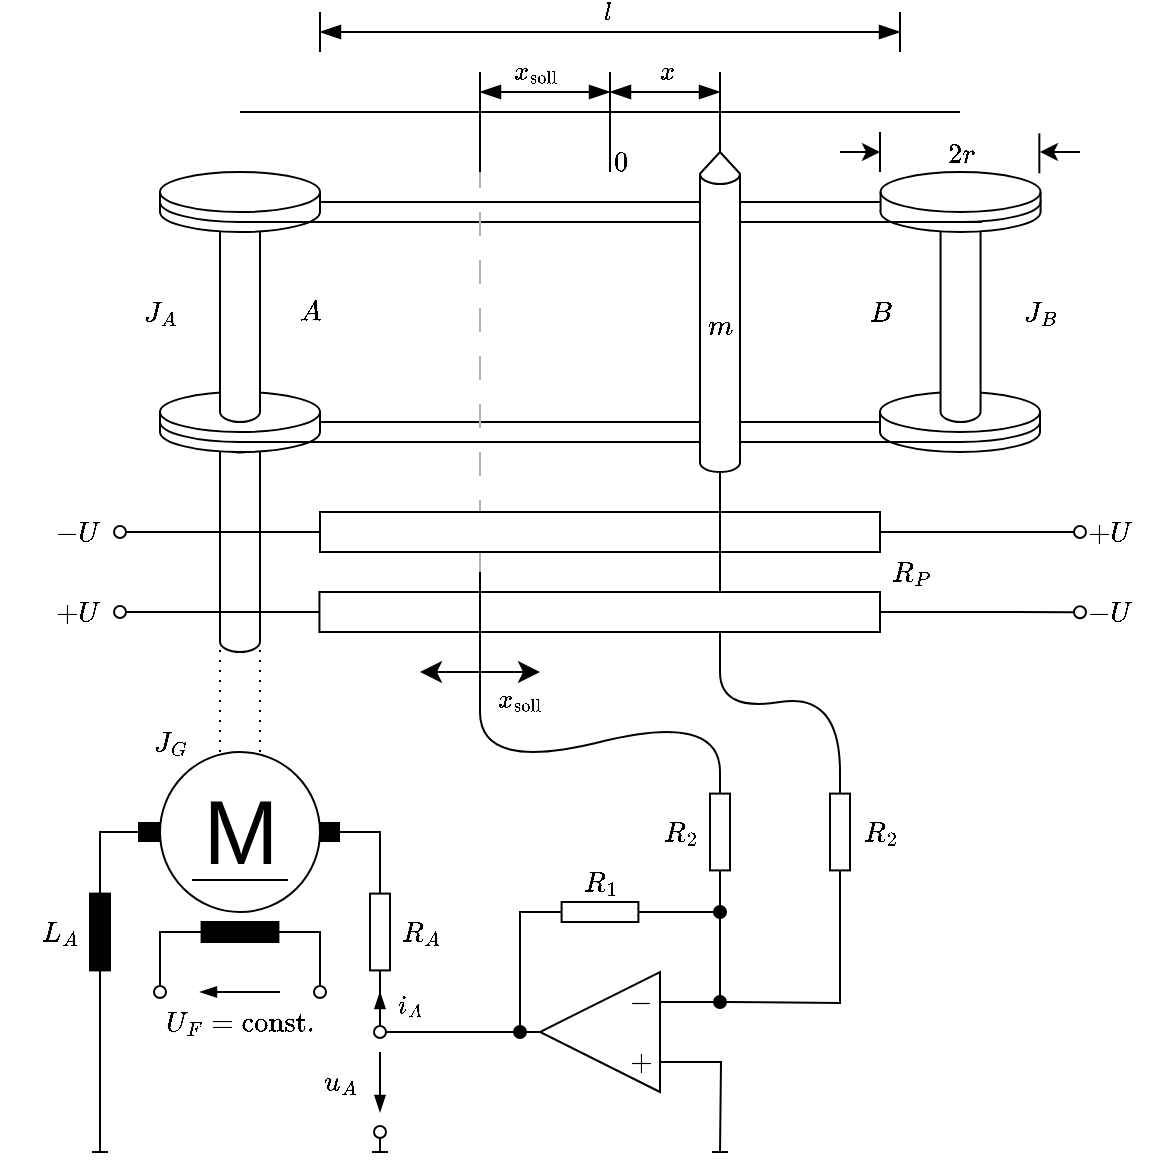 <mxfile version="26.0.9">
  <diagram name="Page-1" id="TtBvd6noPES7reXPL44U">
    <mxGraphModel dx="1701" dy="995" grid="1" gridSize="10" guides="1" tooltips="1" connect="1" arrows="1" fold="1" page="1" pageScale="1" pageWidth="850" pageHeight="1100" math="1" shadow="0">
      <root>
        <mxCell id="0" />
        <mxCell id="1" parent="0" />
        <mxCell id="blv20XBhC-VXuozGGqJf-77" value="&lt;span style=&quot;color: rgba(0, 0, 0, 0); font-family: monospace; font-size: 0px; text-align: start; text-wrap: nowrap;&quot;&gt;%3CmxGraphModel%3E%3Croot%3E%3CmxCell%20id%3D%220%22%2F%3E%3CmxCell%20id%3D%221%22%20parent%3D%220%22%2F%3E%3CmxCell%20id%3D%222%22%20value%3D%22%22%20style%3D%22group%22%20vertex%3D%221%22%20connectable%3D%220%22%20parent%3D%221%22%3E%3CmxGeometry%20x%3D%22460%22%20y%3D%22220%22%20width%3D%2220%22%20height%3D%22160%22%20as%3D%22geometry%22%2F%3E%3C%2FmxCell%3E%3CmxCell%20id%3D%223%22%20value%3D%22%22%20style%3D%22shape%3Dcylinder3%3BwhiteSpace%3Dwrap%3Bhtml%3D1%3BboundedLbl%3D1%3BbackgroundOutline%3D1%3Bsize%3D4.615%3Blid%3D0%3B%22%20vertex%3D%221%22%20parent%3D%222%22%3E%3CmxGeometry%20y%3D%2210.667%22%20width%3D%2220%22%20height%3D%22149.333%22%20as%3D%22geometry%22%2F%3E%3C%2FmxCell%3E%3CmxCell%20id%3D%224%22%20value%3D%22%22%20style%3D%22verticalLabelPosition%3Dbottom%3BverticalAlign%3Dtop%3Bhtml%3D1%3Bshape%3Dmxgraph.basic.cone2%3Bdx%3D0.5%3Bdy%3D0.68%3B%22%20vertex%3D%221%22%20parent%3D%222%22%3E%3CmxGeometry%20width%3D%2220%22%20height%3D%2216%22%20as%3D%22geometry%22%2F%3E%3C%2FmxCell%3E%3C%2Froot%3E%3C%2FmxGraphModel%3E&lt;/span&gt;" style="shape=cylinder3;whiteSpace=wrap;html=1;boundedLbl=1;backgroundOutline=1;size=5.105;labelBackgroundColor=none;fillColor=none;" vertex="1" parent="1">
          <mxGeometry x="250" y="360" width="20" height="110" as="geometry" />
        </mxCell>
        <mxCell id="blv20XBhC-VXuozGGqJf-63" value="" style="ellipse;whiteSpace=wrap;html=1;labelBackgroundColor=none;" vertex="1" parent="1">
          <mxGeometry x="580" y="350" width="80" height="20" as="geometry" />
        </mxCell>
        <mxCell id="blv20XBhC-VXuozGGqJf-64" value="" style="rounded=0;whiteSpace=wrap;html=1;fillColor=default;strokeColor=none;labelBackgroundColor=none;" vertex="1" parent="1">
          <mxGeometry x="580" y="350" width="80" height="10" as="geometry" />
        </mxCell>
        <mxCell id="blv20XBhC-VXuozGGqJf-65" value="" style="verticalLabelPosition=bottom;verticalAlign=top;html=1;shape=mxgraph.basic.half_circle;rotation=-90;labelBackgroundColor=none;" vertex="1" parent="1">
          <mxGeometry x="630" y="335" width="20" height="40" as="geometry" />
        </mxCell>
        <mxCell id="blv20XBhC-VXuozGGqJf-66" value="" style="endArrow=none;html=1;rounded=0;strokeColor=#FFFFFF;strokeWidth=2;labelBackgroundColor=none;" edge="1" parent="1">
          <mxGeometry width="50" height="50" relative="1" as="geometry">
            <mxPoint x="620" y="365" as="sourcePoint" />
            <mxPoint x="620" y="345" as="targetPoint" />
          </mxGeometry>
        </mxCell>
        <mxCell id="blv20XBhC-VXuozGGqJf-67" value="" style="rounded=0;whiteSpace=wrap;html=1;fillColor=default;strokeColor=none;labelBackgroundColor=none;" vertex="1" parent="1">
          <mxGeometry x="640" y="350" width="20" height="5" as="geometry" />
        </mxCell>
        <mxCell id="blv20XBhC-VXuozGGqJf-68" value="" style="ellipse;whiteSpace=wrap;html=1;labelBackgroundColor=none;" vertex="1" parent="1">
          <mxGeometry x="580" y="340" width="80" height="20" as="geometry" />
        </mxCell>
        <mxCell id="blv20XBhC-VXuozGGqJf-69" value="" style="endArrow=none;html=1;rounded=0;exitX=0;exitY=0.5;exitDx=0;exitDy=0;entryX=0;entryY=0;entryDx=0;entryDy=0;labelBackgroundColor=none;" edge="1" parent="1" source="blv20XBhC-VXuozGGqJf-63" target="blv20XBhC-VXuozGGqJf-64">
          <mxGeometry width="50" height="50" relative="1" as="geometry">
            <mxPoint x="670" y="430" as="sourcePoint" />
            <mxPoint x="720" y="380" as="targetPoint" />
          </mxGeometry>
        </mxCell>
        <mxCell id="blv20XBhC-VXuozGGqJf-70" value="" style="endArrow=none;html=1;rounded=0;exitX=0;exitY=0.5;exitDx=0;exitDy=0;entryX=0;entryY=0;entryDx=0;entryDy=0;labelBackgroundColor=none;" edge="1" parent="1">
          <mxGeometry width="50" height="50" relative="1" as="geometry">
            <mxPoint x="660" y="360" as="sourcePoint" />
            <mxPoint x="660" y="350" as="targetPoint" />
          </mxGeometry>
        </mxCell>
        <mxCell id="blv20XBhC-VXuozGGqJf-41" value="" style="endArrow=none;html=1;rounded=0;labelBackgroundColor=none;" edge="1" parent="1">
          <mxGeometry width="50" height="50" relative="1" as="geometry">
            <mxPoint x="380" y="245" as="sourcePoint" />
            <mxPoint x="590" y="245" as="targetPoint" />
          </mxGeometry>
        </mxCell>
        <mxCell id="blv20XBhC-VXuozGGqJf-43" value="" style="endArrow=none;html=1;rounded=0;labelBackgroundColor=none;" edge="1" parent="1">
          <mxGeometry width="50" height="50" relative="1" as="geometry">
            <mxPoint x="380" y="355" as="sourcePoint" />
            <mxPoint x="580" y="355" as="targetPoint" />
          </mxGeometry>
        </mxCell>
        <mxCell id="blv20XBhC-VXuozGGqJf-44" value="" style="endArrow=none;html=1;rounded=0;labelBackgroundColor=none;" edge="1" parent="1">
          <mxGeometry width="50" height="50" relative="1" as="geometry">
            <mxPoint x="340" y="365" as="sourcePoint" />
            <mxPoint x="621" y="365" as="targetPoint" />
          </mxGeometry>
        </mxCell>
        <mxCell id="blv20XBhC-VXuozGGqJf-53" value="" style="shape=cylinder3;whiteSpace=wrap;html=1;boundedLbl=1;backgroundOutline=1;size=5.105;labelBackgroundColor=none;" vertex="1" parent="1">
          <mxGeometry x="610.28" y="245" width="20" height="110" as="geometry" />
        </mxCell>
        <mxCell id="blv20XBhC-VXuozGGqJf-54" value="" style="ellipse;whiteSpace=wrap;html=1;labelBackgroundColor=none;" vertex="1" parent="1">
          <mxGeometry x="580.28" y="240" width="80" height="20" as="geometry" />
        </mxCell>
        <mxCell id="blv20XBhC-VXuozGGqJf-55" value="" style="rounded=0;whiteSpace=wrap;html=1;fillColor=default;strokeColor=none;labelBackgroundColor=none;" vertex="1" parent="1">
          <mxGeometry x="580.28" y="240" width="80" height="10" as="geometry" />
        </mxCell>
        <mxCell id="blv20XBhC-VXuozGGqJf-57" value="" style="verticalLabelPosition=bottom;verticalAlign=top;html=1;shape=mxgraph.basic.half_circle;rotation=-90;labelBackgroundColor=none;" vertex="1" parent="1">
          <mxGeometry x="630.28" y="225" width="20" height="40" as="geometry" />
        </mxCell>
        <mxCell id="blv20XBhC-VXuozGGqJf-58" value="" style="endArrow=none;html=1;rounded=0;strokeColor=#FFFFFF;strokeWidth=2;labelBackgroundColor=none;" edge="1" parent="1">
          <mxGeometry width="50" height="50" relative="1" as="geometry">
            <mxPoint x="620.28" y="255" as="sourcePoint" />
            <mxPoint x="620.28" y="235" as="targetPoint" />
          </mxGeometry>
        </mxCell>
        <mxCell id="blv20XBhC-VXuozGGqJf-62" value="" style="rounded=0;whiteSpace=wrap;html=1;fillColor=default;strokeColor=none;labelBackgroundColor=none;" vertex="1" parent="1">
          <mxGeometry x="640.28" y="240" width="20" height="5" as="geometry" />
        </mxCell>
        <mxCell id="blv20XBhC-VXuozGGqJf-60" value="" style="ellipse;whiteSpace=wrap;html=1;labelBackgroundColor=none;" vertex="1" parent="1">
          <mxGeometry x="580.28" y="230" width="80" height="20" as="geometry" />
        </mxCell>
        <mxCell id="blv20XBhC-VXuozGGqJf-61" value="" style="endArrow=none;html=1;rounded=0;exitX=0;exitY=0.5;exitDx=0;exitDy=0;entryX=0;entryY=0;entryDx=0;entryDy=0;labelBackgroundColor=none;" edge="1" parent="1" source="blv20XBhC-VXuozGGqJf-54" target="blv20XBhC-VXuozGGqJf-55">
          <mxGeometry width="50" height="50" relative="1" as="geometry">
            <mxPoint x="670.28" y="320" as="sourcePoint" />
            <mxPoint x="720.28" y="270" as="targetPoint" />
          </mxGeometry>
        </mxCell>
        <mxCell id="blv20XBhC-VXuozGGqJf-56" value="" style="endArrow=none;html=1;rounded=0;exitX=0;exitY=0.5;exitDx=0;exitDy=0;entryX=0;entryY=0;entryDx=0;entryDy=0;labelBackgroundColor=none;" edge="1" parent="1">
          <mxGeometry width="50" height="50" relative="1" as="geometry">
            <mxPoint x="660.28" y="250" as="sourcePoint" />
            <mxPoint x="660.28" y="240" as="targetPoint" />
          </mxGeometry>
        </mxCell>
        <mxCell id="blv20XBhC-VXuozGGqJf-42" value="" style="endArrow=none;html=1;rounded=0;labelBackgroundColor=none;" edge="1" parent="1">
          <mxGeometry width="50" height="50" relative="1" as="geometry">
            <mxPoint x="340" y="255" as="sourcePoint" />
            <mxPoint x="631" y="255" as="targetPoint" />
          </mxGeometry>
        </mxCell>
        <mxCell id="blv20XBhC-VXuozGGqJf-30" value="" style="endArrow=none;html=1;rounded=0;labelBackgroundColor=none;" edge="1" parent="1">
          <mxGeometry width="50" height="50" relative="1" as="geometry">
            <mxPoint x="300" y="355" as="sourcePoint" />
            <mxPoint x="380" y="355" as="targetPoint" />
          </mxGeometry>
        </mxCell>
        <mxCell id="blv20XBhC-VXuozGGqJf-17" value="" style="endArrow=none;html=1;rounded=0;labelBackgroundColor=none;" edge="1" parent="1">
          <mxGeometry width="50" height="50" relative="1" as="geometry">
            <mxPoint x="300" y="245" as="sourcePoint" />
            <mxPoint x="380" y="245" as="targetPoint" />
          </mxGeometry>
        </mxCell>
        <mxCell id="blv20XBhC-VXuozGGqJf-76" value="" style="group;labelBackgroundColor=none;fillColor=none;" vertex="1" connectable="0" parent="1">
          <mxGeometry x="220" y="230" width="100" height="140" as="geometry" />
        </mxCell>
        <mxCell id="blv20XBhC-VXuozGGqJf-27" value="" style="ellipse;whiteSpace=wrap;html=1;labelBackgroundColor=none;" vertex="1" parent="blv20XBhC-VXuozGGqJf-76">
          <mxGeometry y="120" width="80" height="20" as="geometry" />
        </mxCell>
        <mxCell id="blv20XBhC-VXuozGGqJf-28" value="" style="rounded=0;whiteSpace=wrap;html=1;fillColor=default;strokeColor=none;labelBackgroundColor=none;" vertex="1" parent="blv20XBhC-VXuozGGqJf-76">
          <mxGeometry y="120" width="80" height="10" as="geometry" />
        </mxCell>
        <mxCell id="blv20XBhC-VXuozGGqJf-29" value="" style="endArrow=none;html=1;rounded=0;exitX=0;exitY=0.5;exitDx=0;exitDy=0;entryX=0;entryY=0;entryDx=0;entryDy=0;labelBackgroundColor=none;" edge="1" parent="blv20XBhC-VXuozGGqJf-76">
          <mxGeometry width="50" height="50" relative="1" as="geometry">
            <mxPoint x="80" y="130" as="sourcePoint" />
            <mxPoint x="80" y="120" as="targetPoint" />
          </mxGeometry>
        </mxCell>
        <mxCell id="blv20XBhC-VXuozGGqJf-31" value="" style="verticalLabelPosition=bottom;verticalAlign=top;html=1;shape=mxgraph.basic.half_circle;rotation=90;labelBackgroundColor=none;" vertex="1" parent="blv20XBhC-VXuozGGqJf-76">
          <mxGeometry x="10" y="105" width="20" height="40" as="geometry" />
        </mxCell>
        <mxCell id="blv20XBhC-VXuozGGqJf-32" value="" style="endArrow=none;html=1;rounded=0;strokeColor=#FFFFFF;strokeWidth=2;labelBackgroundColor=none;" edge="1" parent="blv20XBhC-VXuozGGqJf-76">
          <mxGeometry width="50" height="50" relative="1" as="geometry">
            <mxPoint x="40" y="135" as="sourcePoint" />
            <mxPoint x="40" y="115" as="targetPoint" />
          </mxGeometry>
        </mxCell>
        <mxCell id="blv20XBhC-VXuozGGqJf-34" value="" style="rounded=0;whiteSpace=wrap;html=1;fillColor=default;strokeColor=none;labelBackgroundColor=none;" vertex="1" parent="blv20XBhC-VXuozGGqJf-76">
          <mxGeometry y="120" width="20" height="5" as="geometry" />
        </mxCell>
        <mxCell id="blv20XBhC-VXuozGGqJf-35" value="" style="ellipse;whiteSpace=wrap;html=1;labelBackgroundColor=none;" vertex="1" parent="blv20XBhC-VXuozGGqJf-76">
          <mxGeometry y="110" width="80" height="20" as="geometry" />
        </mxCell>
        <mxCell id="blv20XBhC-VXuozGGqJf-36" value="" style="endArrow=none;html=1;rounded=0;exitX=0;exitY=0.5;exitDx=0;exitDy=0;entryX=0;entryY=0;entryDx=0;entryDy=0;labelBackgroundColor=none;" edge="1" parent="blv20XBhC-VXuozGGqJf-76" source="blv20XBhC-VXuozGGqJf-27" target="blv20XBhC-VXuozGGqJf-28">
          <mxGeometry width="50" height="50" relative="1" as="geometry">
            <mxPoint x="90" y="200" as="sourcePoint" />
            <mxPoint x="140" y="150" as="targetPoint" />
          </mxGeometry>
        </mxCell>
        <mxCell id="blv20XBhC-VXuozGGqJf-1" value="&lt;span style=&quot;color: rgba(0, 0, 0, 0); font-family: monospace; font-size: 0px; text-align: start; text-wrap: nowrap;&quot;&gt;%3CmxGraphModel%3E%3Croot%3E%3CmxCell%20id%3D%220%22%2F%3E%3CmxCell%20id%3D%221%22%20parent%3D%220%22%2F%3E%3CmxCell%20id%3D%222%22%20value%3D%22%22%20style%3D%22group%22%20vertex%3D%221%22%20connectable%3D%220%22%20parent%3D%221%22%3E%3CmxGeometry%20x%3D%22460%22%20y%3D%22220%22%20width%3D%2220%22%20height%3D%22160%22%20as%3D%22geometry%22%2F%3E%3C%2FmxCell%3E%3CmxCell%20id%3D%223%22%20value%3D%22%22%20style%3D%22shape%3Dcylinder3%3BwhiteSpace%3Dwrap%3Bhtml%3D1%3BboundedLbl%3D1%3BbackgroundOutline%3D1%3Bsize%3D4.615%3Blid%3D0%3B%22%20vertex%3D%221%22%20parent%3D%222%22%3E%3CmxGeometry%20y%3D%2210.667%22%20width%3D%2220%22%20height%3D%22149.333%22%20as%3D%22geometry%22%2F%3E%3C%2FmxCell%3E%3CmxCell%20id%3D%224%22%20value%3D%22%22%20style%3D%22verticalLabelPosition%3Dbottom%3BverticalAlign%3Dtop%3Bhtml%3D1%3Bshape%3Dmxgraph.basic.cone2%3Bdx%3D0.5%3Bdy%3D0.68%3B%22%20vertex%3D%221%22%20parent%3D%222%22%3E%3CmxGeometry%20width%3D%2220%22%20height%3D%2216%22%20as%3D%22geometry%22%2F%3E%3C%2FmxCell%3E%3C%2Froot%3E%3C%2FmxGraphModel%3E&lt;/span&gt;" style="shape=cylinder3;whiteSpace=wrap;html=1;boundedLbl=1;backgroundOutline=1;size=5.105;labelBackgroundColor=none;" vertex="1" parent="blv20XBhC-VXuozGGqJf-76">
          <mxGeometry x="30" y="15" width="20" height="110" as="geometry" />
        </mxCell>
        <mxCell id="blv20XBhC-VXuozGGqJf-3" value="" style="ellipse;whiteSpace=wrap;html=1;labelBackgroundColor=none;" vertex="1" parent="blv20XBhC-VXuozGGqJf-76">
          <mxGeometry y="10" width="80" height="20" as="geometry" />
        </mxCell>
        <mxCell id="blv20XBhC-VXuozGGqJf-7" value="" style="rounded=0;whiteSpace=wrap;html=1;fillColor=default;strokeColor=none;labelBackgroundColor=none;" vertex="1" parent="blv20XBhC-VXuozGGqJf-76">
          <mxGeometry y="10" width="80" height="10" as="geometry" />
        </mxCell>
        <mxCell id="blv20XBhC-VXuozGGqJf-10" value="" style="endArrow=none;html=1;rounded=0;exitX=0;exitY=0.5;exitDx=0;exitDy=0;entryX=0;entryY=0;entryDx=0;entryDy=0;labelBackgroundColor=none;" edge="1" parent="blv20XBhC-VXuozGGqJf-76">
          <mxGeometry width="50" height="50" relative="1" as="geometry">
            <mxPoint x="80" y="20" as="sourcePoint" />
            <mxPoint x="80" y="10" as="targetPoint" />
          </mxGeometry>
        </mxCell>
        <mxCell id="blv20XBhC-VXuozGGqJf-23" value="" style="verticalLabelPosition=bottom;verticalAlign=top;html=1;shape=mxgraph.basic.half_circle;rotation=90;labelBackgroundColor=none;" vertex="1" parent="blv20XBhC-VXuozGGqJf-76">
          <mxGeometry x="10" y="-5" width="20" height="40" as="geometry" />
        </mxCell>
        <mxCell id="blv20XBhC-VXuozGGqJf-25" value="" style="endArrow=none;html=1;rounded=0;strokeColor=#FFFFFF;strokeWidth=2;labelBackgroundColor=none;" edge="1" parent="blv20XBhC-VXuozGGqJf-76">
          <mxGeometry width="50" height="50" relative="1" as="geometry">
            <mxPoint x="40" y="25" as="sourcePoint" />
            <mxPoint x="40" y="5" as="targetPoint" />
          </mxGeometry>
        </mxCell>
        <mxCell id="blv20XBhC-VXuozGGqJf-26" value="" style="rounded=0;whiteSpace=wrap;html=1;fillColor=default;strokeColor=none;labelBackgroundColor=none;" vertex="1" parent="blv20XBhC-VXuozGGqJf-76">
          <mxGeometry y="10" width="20" height="5" as="geometry" />
        </mxCell>
        <mxCell id="blv20XBhC-VXuozGGqJf-4" value="" style="ellipse;whiteSpace=wrap;html=1;labelBackgroundColor=none;" vertex="1" parent="blv20XBhC-VXuozGGqJf-76">
          <mxGeometry width="80" height="20" as="geometry" />
        </mxCell>
        <mxCell id="blv20XBhC-VXuozGGqJf-9" value="" style="endArrow=none;html=1;rounded=0;exitX=0;exitY=0.5;exitDx=0;exitDy=0;entryX=0;entryY=0;entryDx=0;entryDy=0;labelBackgroundColor=none;" edge="1" parent="blv20XBhC-VXuozGGqJf-76" source="blv20XBhC-VXuozGGqJf-3" target="blv20XBhC-VXuozGGqJf-7">
          <mxGeometry width="50" height="50" relative="1" as="geometry">
            <mxPoint x="90" y="90" as="sourcePoint" />
            <mxPoint x="140" y="40" as="targetPoint" />
          </mxGeometry>
        </mxCell>
        <mxCell id="blv20XBhC-VXuozGGqJf-150" value="\(J_A\)" style="text;html=1;align=center;verticalAlign=middle;resizable=0;points=[];autosize=1;strokeColor=none;fillColor=none;labelBackgroundColor=none;" vertex="1" parent="blv20XBhC-VXuozGGqJf-76">
          <mxGeometry x="-30" y="55" width="60" height="30" as="geometry" />
        </mxCell>
        <mxCell id="blv20XBhC-VXuozGGqJf-153" value="\(A\)" style="text;html=1;align=center;verticalAlign=middle;resizable=0;points=[];autosize=1;strokeColor=none;fillColor=none;labelBackgroundColor=none;" vertex="1" parent="blv20XBhC-VXuozGGqJf-76">
          <mxGeometry x="50" y="55" width="50" height="30" as="geometry" />
        </mxCell>
        <mxCell id="blv20XBhC-VXuozGGqJf-33" value="" style="endArrow=none;html=1;rounded=0;labelBackgroundColor=none;" edge="1" parent="1">
          <mxGeometry width="50" height="50" relative="1" as="geometry">
            <mxPoint x="258" y="365" as="sourcePoint" />
            <mxPoint x="340" y="365" as="targetPoint" />
          </mxGeometry>
        </mxCell>
        <mxCell id="blv20XBhC-VXuozGGqJf-18" value="" style="endArrow=none;html=1;rounded=0;labelBackgroundColor=none;" edge="1" parent="1">
          <mxGeometry width="50" height="50" relative="1" as="geometry">
            <mxPoint x="258" y="255" as="sourcePoint" />
            <mxPoint x="340" y="255" as="targetPoint" />
          </mxGeometry>
        </mxCell>
        <mxCell id="blv20XBhC-VXuozGGqJf-80" style="edgeStyle=orthogonalEdgeStyle;rounded=0;orthogonalLoop=1;jettySize=auto;html=1;endArrow=oval;endFill=0;labelBackgroundColor=none;" edge="1" parent="1" source="blv20XBhC-VXuozGGqJf-78">
          <mxGeometry relative="1" as="geometry">
            <mxPoint x="200" y="410" as="targetPoint" />
          </mxGeometry>
        </mxCell>
        <mxCell id="blv20XBhC-VXuozGGqJf-82" style="edgeStyle=orthogonalEdgeStyle;rounded=0;orthogonalLoop=1;jettySize=auto;html=1;endArrow=oval;endFill=0;labelBackgroundColor=none;" edge="1" parent="1" source="blv20XBhC-VXuozGGqJf-78">
          <mxGeometry relative="1" as="geometry">
            <mxPoint x="680" y="410" as="targetPoint" />
          </mxGeometry>
        </mxCell>
        <mxCell id="blv20XBhC-VXuozGGqJf-81" style="edgeStyle=orthogonalEdgeStyle;rounded=0;orthogonalLoop=1;jettySize=auto;html=1;endArrow=oval;endFill=0;labelBackgroundColor=none;" edge="1" parent="1" source="blv20XBhC-VXuozGGqJf-79">
          <mxGeometry relative="1" as="geometry">
            <mxPoint x="200" y="450" as="targetPoint" />
          </mxGeometry>
        </mxCell>
        <mxCell id="blv20XBhC-VXuozGGqJf-83" style="edgeStyle=orthogonalEdgeStyle;rounded=0;orthogonalLoop=1;jettySize=auto;html=1;exitX=1;exitY=0.5;exitDx=0;exitDy=0;endArrow=oval;endFill=0;labelBackgroundColor=none;" edge="1" parent="1" source="blv20XBhC-VXuozGGqJf-79">
          <mxGeometry relative="1" as="geometry">
            <mxPoint x="680" y="450.143" as="targetPoint" />
          </mxGeometry>
        </mxCell>
        <mxCell id="blv20XBhC-VXuozGGqJf-85" value="" style="endArrow=none;dashed=1;html=1;dashPattern=12 12;strokeWidth=1;rounded=0;strokeColor=#B3B3B3;labelBackgroundColor=none;" edge="1" parent="1">
          <mxGeometry width="50" height="50" relative="1" as="geometry">
            <mxPoint x="380" y="430" as="sourcePoint" />
            <mxPoint x="380" y="220" as="targetPoint" />
          </mxGeometry>
        </mxCell>
        <mxCell id="blv20XBhC-VXuozGGqJf-88" value="" style="endArrow=none;html=1;rounded=0;dashed=1;dashPattern=1 4;labelBackgroundColor=none;" edge="1" parent="1">
          <mxGeometry width="50" height="50" relative="1" as="geometry">
            <mxPoint x="250" y="530" as="sourcePoint" />
            <mxPoint x="250" y="460" as="targetPoint" />
          </mxGeometry>
        </mxCell>
        <mxCell id="blv20XBhC-VXuozGGqJf-89" value="" style="endArrow=none;html=1;rounded=0;dashed=1;dashPattern=1 4;labelBackgroundColor=none;" edge="1" parent="1">
          <mxGeometry width="50" height="50" relative="1" as="geometry">
            <mxPoint x="270" y="530" as="sourcePoint" />
            <mxPoint x="270" y="460" as="targetPoint" />
          </mxGeometry>
        </mxCell>
        <mxCell id="blv20XBhC-VXuozGGqJf-94" value="" style="pointerEvents=1;verticalLabelPosition=bottom;shadow=0;dashed=0;align=center;html=1;verticalAlign=top;shape=mxgraph.electrical.resistors.resistor_1;direction=south;labelBackgroundColor=none;fillColor=none;" vertex="1" parent="1">
          <mxGeometry x="495" y="530" width="10" height="60" as="geometry" />
        </mxCell>
        <mxCell id="blv20XBhC-VXuozGGqJf-95" value="" style="pointerEvents=1;verticalLabelPosition=bottom;shadow=0;dashed=0;align=center;html=1;verticalAlign=top;shape=mxgraph.electrical.resistors.resistor_1;direction=south;labelBackgroundColor=none;fillColor=none;" vertex="1" parent="1">
          <mxGeometry x="555" y="530" width="10" height="60" as="geometry" />
        </mxCell>
        <mxCell id="blv20XBhC-VXuozGGqJf-78" value="" style="rounded=0;whiteSpace=wrap;html=1;labelBackgroundColor=none;" vertex="1" parent="1">
          <mxGeometry x="300" y="400" width="280" height="20" as="geometry" />
        </mxCell>
        <mxCell id="blv20XBhC-VXuozGGqJf-97" value="" style="curved=1;endArrow=none;html=1;rounded=0;entryX=0;entryY=0.5;entryDx=0;entryDy=0;entryPerimeter=0;startFill=0;labelBackgroundColor=none;" edge="1" parent="1" target="blv20XBhC-VXuozGGqJf-94">
          <mxGeometry width="50" height="50" relative="1" as="geometry">
            <mxPoint x="380" y="500" as="sourcePoint" />
            <mxPoint x="430" y="430" as="targetPoint" />
            <Array as="points">
              <mxPoint x="380" y="530" />
              <mxPoint x="500" y="500" />
            </Array>
          </mxGeometry>
        </mxCell>
        <mxCell id="blv20XBhC-VXuozGGqJf-98" value="" style="curved=1;endArrow=none;html=1;rounded=0;entryX=0;entryY=0.5;entryDx=0;entryDy=0;entryPerimeter=0;startFill=0;labelBackgroundColor=none;" edge="1" parent="1" target="blv20XBhC-VXuozGGqJf-95">
          <mxGeometry width="50" height="50" relative="1" as="geometry">
            <mxPoint x="500" y="480" as="sourcePoint" />
            <mxPoint x="550" y="500" as="targetPoint" />
            <Array as="points">
              <mxPoint x="500" y="500" />
              <mxPoint x="560" y="490" />
            </Array>
          </mxGeometry>
        </mxCell>
        <mxCell id="blv20XBhC-VXuozGGqJf-128" style="edgeStyle=orthogonalEdgeStyle;rounded=0;orthogonalLoop=1;jettySize=auto;html=1;exitX=0;exitY=0.25;exitDx=0;exitDy=0;endArrow=baseDash;endFill=0;labelBackgroundColor=none;" edge="1" parent="1" source="blv20XBhC-VXuozGGqJf-99">
          <mxGeometry relative="1" as="geometry">
            <mxPoint x="500" y="720" as="targetPoint" />
          </mxGeometry>
        </mxCell>
        <mxCell id="blv20XBhC-VXuozGGqJf-99" value="" style="triangle;whiteSpace=wrap;html=1;rotation=-180;labelBackgroundColor=none;fillColor=none;" vertex="1" parent="1">
          <mxGeometry x="410" y="630" width="60" height="60" as="geometry" />
        </mxCell>
        <mxCell id="blv20XBhC-VXuozGGqJf-100" value="" style="pointerEvents=1;verticalLabelPosition=bottom;shadow=0;dashed=0;align=center;html=1;verticalAlign=top;shape=mxgraph.electrical.resistors.resistor_1;direction=south;labelBackgroundColor=none;fillColor=none;" vertex="1" parent="1">
          <mxGeometry x="325" y="580" width="10" height="60" as="geometry" />
        </mxCell>
        <mxCell id="blv20XBhC-VXuozGGqJf-108" style="edgeStyle=orthogonalEdgeStyle;rounded=0;orthogonalLoop=1;jettySize=auto;html=1;exitX=1;exitY=0.5;exitDx=0;exitDy=0;exitPerimeter=0;endArrow=baseDash;endFill=0;labelBackgroundColor=none;" edge="1" parent="1" source="blv20XBhC-VXuozGGqJf-101">
          <mxGeometry relative="1" as="geometry">
            <mxPoint x="190" y="720" as="targetPoint" />
          </mxGeometry>
        </mxCell>
        <mxCell id="blv20XBhC-VXuozGGqJf-101" value="" style="pointerEvents=1;verticalLabelPosition=bottom;shadow=0;dashed=0;align=center;html=1;verticalAlign=top;shape=mxgraph.electrical.resistors.resistor_1;direction=south;fillColor=#000000;labelBackgroundColor=none;" vertex="1" parent="1">
          <mxGeometry x="185" y="580" width="10" height="60" as="geometry" />
        </mxCell>
        <mxCell id="blv20XBhC-VXuozGGqJf-102" style="edgeStyle=orthogonalEdgeStyle;rounded=0;orthogonalLoop=1;jettySize=auto;html=1;entryX=0;entryY=0.5;entryDx=0;entryDy=0;entryPerimeter=0;endArrow=none;startFill=0;labelBackgroundColor=none;" edge="1" parent="1" source="blv20XBhC-VXuozGGqJf-87" target="blv20XBhC-VXuozGGqJf-100">
          <mxGeometry relative="1" as="geometry" />
        </mxCell>
        <mxCell id="blv20XBhC-VXuozGGqJf-103" style="edgeStyle=orthogonalEdgeStyle;rounded=0;orthogonalLoop=1;jettySize=auto;html=1;entryX=0;entryY=0.5;entryDx=0;entryDy=0;entryPerimeter=0;endArrow=none;startFill=0;labelBackgroundColor=none;" edge="1" parent="1" source="blv20XBhC-VXuozGGqJf-87" target="blv20XBhC-VXuozGGqJf-101">
          <mxGeometry relative="1" as="geometry" />
        </mxCell>
        <mxCell id="blv20XBhC-VXuozGGqJf-107" style="edgeStyle=orthogonalEdgeStyle;rounded=0;orthogonalLoop=1;jettySize=auto;html=1;endArrow=oval;endFill=0;labelBackgroundColor=none;" edge="1" parent="1" source="blv20XBhC-VXuozGGqJf-104">
          <mxGeometry relative="1" as="geometry">
            <mxPoint x="220" y="640" as="targetPoint" />
            <Array as="points">
              <mxPoint x="220" y="610" />
            </Array>
          </mxGeometry>
        </mxCell>
        <mxCell id="blv20XBhC-VXuozGGqJf-110" style="edgeStyle=orthogonalEdgeStyle;rounded=0;orthogonalLoop=1;jettySize=auto;html=1;exitX=0;exitY=0.5;exitDx=0;exitDy=0;exitPerimeter=0;endArrow=oval;endFill=0;labelBackgroundColor=none;" edge="1" parent="1" source="blv20XBhC-VXuozGGqJf-104">
          <mxGeometry relative="1" as="geometry">
            <mxPoint x="300" y="640" as="targetPoint" />
            <Array as="points">
              <mxPoint x="300" y="610" />
            </Array>
          </mxGeometry>
        </mxCell>
        <mxCell id="blv20XBhC-VXuozGGqJf-104" value="" style="pointerEvents=1;verticalLabelPosition=bottom;shadow=0;dashed=0;align=center;html=1;verticalAlign=top;shape=mxgraph.electrical.resistors.resistor_1;direction=west;fillColor=#000000;labelBackgroundColor=none;" vertex="1" parent="1">
          <mxGeometry x="230" y="605" width="60" height="10" as="geometry" />
        </mxCell>
        <mxCell id="blv20XBhC-VXuozGGqJf-106" value="" style="whiteSpace=wrap;html=1;fillColor=#000000;strokeColor=none;labelBackgroundColor=none;" vertex="1" parent="1">
          <mxGeometry x="209" y="555" width="101" height="10" as="geometry" />
        </mxCell>
        <mxCell id="blv20XBhC-VXuozGGqJf-87" value="M" style="dashed=0;outlineConnect=0;align=center;html=1;shape=mxgraph.pid.engines.electric_motor_(dc);fontSize=45;labelBackgroundColor=none;" vertex="1" parent="1">
          <mxGeometry x="220" y="520" width="80" height="80" as="geometry" />
        </mxCell>
        <mxCell id="blv20XBhC-VXuozGGqJf-111" style="edgeStyle=orthogonalEdgeStyle;rounded=0;orthogonalLoop=1;jettySize=auto;html=1;entryX=1;entryY=0.5;entryDx=0;entryDy=0;entryPerimeter=0;endArrow=blockThin;startFill=0;endFill=1;labelBackgroundColor=none;" edge="1" parent="1" source="blv20XBhC-VXuozGGqJf-120" target="blv20XBhC-VXuozGGqJf-100">
          <mxGeometry relative="1" as="geometry" />
        </mxCell>
        <mxCell id="blv20XBhC-VXuozGGqJf-124" value="\(i_A\)" style="edgeLabel;html=1;align=center;verticalAlign=middle;resizable=0;points=[];labelBackgroundColor=none;" vertex="1" connectable="0" parent="blv20XBhC-VXuozGGqJf-111">
          <mxGeometry x="0.787" relative="1" as="geometry">
            <mxPoint x="15" as="offset" />
          </mxGeometry>
        </mxCell>
        <mxCell id="blv20XBhC-VXuozGGqJf-113" style="edgeStyle=orthogonalEdgeStyle;rounded=0;orthogonalLoop=1;jettySize=auto;html=1;endArrow=oval;endFill=1;labelBackgroundColor=none;" edge="1" parent="1" source="blv20XBhC-VXuozGGqJf-112">
          <mxGeometry relative="1" as="geometry">
            <mxPoint x="400" y="660" as="targetPoint" />
            <Array as="points">
              <mxPoint x="400" y="600" />
            </Array>
          </mxGeometry>
        </mxCell>
        <mxCell id="blv20XBhC-VXuozGGqJf-116" style="edgeStyle=orthogonalEdgeStyle;rounded=0;orthogonalLoop=1;jettySize=auto;html=1;exitX=0;exitY=0.5;exitDx=0;exitDy=0;exitPerimeter=0;endArrow=oval;endFill=1;labelBackgroundColor=none;" edge="1" parent="1" source="blv20XBhC-VXuozGGqJf-112">
          <mxGeometry relative="1" as="geometry">
            <mxPoint x="500" y="600" as="targetPoint" />
          </mxGeometry>
        </mxCell>
        <mxCell id="blv20XBhC-VXuozGGqJf-112" value="" style="pointerEvents=1;verticalLabelPosition=bottom;shadow=0;dashed=0;align=center;html=1;verticalAlign=top;shape=mxgraph.electrical.resistors.resistor_1;direction=west;labelBackgroundColor=none;fillColor=none;" vertex="1" parent="1">
          <mxGeometry x="410" y="595" width="60" height="10" as="geometry" />
        </mxCell>
        <mxCell id="blv20XBhC-VXuozGGqJf-114" style="edgeStyle=orthogonalEdgeStyle;rounded=0;orthogonalLoop=1;jettySize=auto;html=1;exitX=0;exitY=0.75;exitDx=0;exitDy=0;entryX=1;entryY=0.5;entryDx=0;entryDy=0;entryPerimeter=0;endArrow=none;startFill=0;labelBackgroundColor=none;" edge="1" parent="1" source="blv20XBhC-VXuozGGqJf-99" target="blv20XBhC-VXuozGGqJf-94">
          <mxGeometry relative="1" as="geometry" />
        </mxCell>
        <mxCell id="blv20XBhC-VXuozGGqJf-115" style="edgeStyle=orthogonalEdgeStyle;rounded=0;orthogonalLoop=1;jettySize=auto;html=1;entryX=1;entryY=0.5;entryDx=0;entryDy=0;entryPerimeter=0;endArrow=none;startFill=1;startArrow=oval;labelBackgroundColor=none;" edge="1" parent="1" target="blv20XBhC-VXuozGGqJf-95">
          <mxGeometry relative="1" as="geometry">
            <mxPoint x="500" y="645" as="sourcePoint" />
          </mxGeometry>
        </mxCell>
        <mxCell id="blv20XBhC-VXuozGGqJf-117" value="\(L_A\)" style="text;html=1;align=center;verticalAlign=middle;resizable=0;points=[];autosize=1;strokeColor=none;fillColor=none;labelBackgroundColor=none;" vertex="1" parent="1">
          <mxGeometry x="140" y="595" width="60" height="30" as="geometry" />
        </mxCell>
        <mxCell id="blv20XBhC-VXuozGGqJf-118" value="\(U_F = \text{const.}\)" style="text;html=1;align=center;verticalAlign=middle;resizable=0;points=[];autosize=1;strokeColor=none;fillColor=none;labelBackgroundColor=none;" vertex="1" parent="1">
          <mxGeometry x="190" y="640" width="140" height="30" as="geometry" />
        </mxCell>
        <mxCell id="blv20XBhC-VXuozGGqJf-119" value="" style="endArrow=blockThin;html=1;rounded=0;endFill=1;labelBackgroundColor=none;" edge="1" parent="1">
          <mxGeometry width="50" height="50" relative="1" as="geometry">
            <mxPoint x="280" y="640" as="sourcePoint" />
            <mxPoint x="240" y="640" as="targetPoint" />
          </mxGeometry>
        </mxCell>
        <mxCell id="blv20XBhC-VXuozGGqJf-121" value="" style="edgeStyle=orthogonalEdgeStyle;rounded=0;orthogonalLoop=1;jettySize=auto;html=1;entryX=1;entryY=0.5;entryDx=0;entryDy=0;entryPerimeter=0;endArrow=none;startFill=0;labelBackgroundColor=none;" edge="1" parent="1" source="blv20XBhC-VXuozGGqJf-99" target="blv20XBhC-VXuozGGqJf-120">
          <mxGeometry relative="1" as="geometry">
            <mxPoint x="370" y="660" as="sourcePoint" />
            <mxPoint x="330" y="640" as="targetPoint" />
          </mxGeometry>
        </mxCell>
        <mxCell id="blv20XBhC-VXuozGGqJf-120" value="" style="ellipse;whiteSpace=wrap;html=1;aspect=fixed;labelBackgroundColor=none;" vertex="1" parent="1">
          <mxGeometry x="327" y="657" width="6" height="6" as="geometry" />
        </mxCell>
        <mxCell id="blv20XBhC-VXuozGGqJf-122" value="" style="edgeStyle=none;orthogonalLoop=1;jettySize=auto;html=1;rounded=0;startArrow=oval;startFill=0;endArrow=baseDash;endFill=0;labelBackgroundColor=none;" edge="1" parent="1">
          <mxGeometry width="100" relative="1" as="geometry">
            <mxPoint x="330" y="710" as="sourcePoint" />
            <mxPoint x="330" y="720" as="targetPoint" />
            <Array as="points" />
          </mxGeometry>
        </mxCell>
        <mxCell id="blv20XBhC-VXuozGGqJf-123" value="" style="endArrow=blockThin;html=1;rounded=0;endFill=1;labelBackgroundColor=none;" edge="1" parent="1">
          <mxGeometry width="50" height="50" relative="1" as="geometry">
            <mxPoint x="330" y="670" as="sourcePoint" />
            <mxPoint x="330" y="700" as="targetPoint" />
            <Array as="points">
              <mxPoint x="330" y="690" />
            </Array>
          </mxGeometry>
        </mxCell>
        <mxCell id="blv20XBhC-VXuozGGqJf-125" value="\(u_A\)" style="text;html=1;align=center;verticalAlign=middle;resizable=0;points=[];autosize=1;strokeColor=none;fillColor=none;labelBackgroundColor=none;" vertex="1" parent="1">
          <mxGeometry x="280" y="670" width="60" height="30" as="geometry" />
        </mxCell>
        <mxCell id="blv20XBhC-VXuozGGqJf-126" value="\(+\)" style="text;html=1;align=center;verticalAlign=middle;resizable=0;points=[];autosize=1;strokeColor=none;fillColor=none;labelBackgroundColor=none;" vertex="1" parent="1">
          <mxGeometry x="435" y="660" width="50" height="30" as="geometry" />
        </mxCell>
        <mxCell id="blv20XBhC-VXuozGGqJf-127" value="\(-\)" style="text;html=1;align=center;verticalAlign=middle;resizable=0;points=[];autosize=1;strokeColor=none;fillColor=none;labelBackgroundColor=none;" vertex="1" parent="1">
          <mxGeometry x="440" y="630" width="40" height="30" as="geometry" />
        </mxCell>
        <mxCell id="blv20XBhC-VXuozGGqJf-129" value="\(J_G\)" style="text;html=1;align=center;verticalAlign=middle;resizable=0;points=[];autosize=1;strokeColor=none;fillColor=none;labelBackgroundColor=none;" vertex="1" parent="1">
          <mxGeometry x="195" y="500" width="60" height="30" as="geometry" />
        </mxCell>
        <mxCell id="blv20XBhC-VXuozGGqJf-130" value="\(+U\)" style="text;html=1;align=center;verticalAlign=middle;resizable=0;points=[];autosize=1;strokeColor=none;fillColor=none;labelBackgroundColor=none;" vertex="1" parent="1">
          <mxGeometry x="154" y="435" width="50" height="30" as="geometry" />
        </mxCell>
        <mxCell id="blv20XBhC-VXuozGGqJf-131" value="\(-U\)" style="text;html=1;align=center;verticalAlign=middle;resizable=0;points=[];autosize=1;strokeColor=none;fillColor=none;labelBackgroundColor=none;" vertex="1" parent="1">
          <mxGeometry x="154" y="395" width="50" height="30" as="geometry" />
        </mxCell>
        <mxCell id="blv20XBhC-VXuozGGqJf-132" value="\(+U\)" style="text;html=1;align=center;verticalAlign=middle;resizable=0;points=[];autosize=1;strokeColor=none;fillColor=none;labelBackgroundColor=none;" vertex="1" parent="1">
          <mxGeometry x="669.72" y="395" width="50" height="30" as="geometry" />
        </mxCell>
        <mxCell id="blv20XBhC-VXuozGGqJf-133" value="\(-U\)" style="text;html=1;align=center;verticalAlign=middle;resizable=0;points=[];autosize=1;strokeColor=none;fillColor=none;labelBackgroundColor=none;" vertex="1" parent="1">
          <mxGeometry x="669.72" y="435" width="50" height="30" as="geometry" />
        </mxCell>
        <mxCell id="blv20XBhC-VXuozGGqJf-134" value="" style="edgeStyle=none;orthogonalLoop=1;jettySize=auto;html=1;endArrow=classic;startArrow=classic;endSize=8;startSize=8;rounded=0;labelBackgroundColor=none;" edge="1" parent="1">
          <mxGeometry width="100" relative="1" as="geometry">
            <mxPoint x="350" y="480" as="sourcePoint" />
            <mxPoint x="410" y="480" as="targetPoint" />
            <Array as="points" />
          </mxGeometry>
        </mxCell>
        <mxCell id="blv20XBhC-VXuozGGqJf-96" style="edgeStyle=orthogonalEdgeStyle;rounded=0;orthogonalLoop=1;jettySize=auto;html=1;endArrow=none;startFill=0;labelBackgroundColor=none;" edge="1" parent="1" source="blv20XBhC-VXuozGGqJf-37">
          <mxGeometry relative="1" as="geometry">
            <mxPoint x="500" y="480" as="targetPoint" />
          </mxGeometry>
        </mxCell>
        <mxCell id="blv20XBhC-VXuozGGqJf-37" value="\(m\)" style="shape=cylinder3;whiteSpace=wrap;html=1;boundedLbl=1;backgroundOutline=1;size=4.615;lid=0;fillColor=default;labelBackgroundColor=none;" vertex="1" parent="1">
          <mxGeometry x="490" y="230.667" width="20" height="149.333" as="geometry" />
        </mxCell>
        <mxCell id="blv20XBhC-VXuozGGqJf-38" value="" style="verticalLabelPosition=bottom;verticalAlign=top;html=1;shape=mxgraph.basic.cone2;dx=0.5;dy=0.68;labelBackgroundColor=none;" vertex="1" parent="1">
          <mxGeometry x="490" y="220" width="20" height="16" as="geometry" />
        </mxCell>
        <mxCell id="blv20XBhC-VXuozGGqJf-136" value="" style="edgeStyle=none;orthogonalLoop=1;jettySize=auto;html=1;endArrow=blockThin;startArrow=blockThin;endSize=8;startSize=8;rounded=0;startFill=1;endFill=1;labelBackgroundColor=none;" edge="1" parent="1">
          <mxGeometry width="100" relative="1" as="geometry">
            <mxPoint x="300" y="160" as="sourcePoint" />
            <mxPoint x="590" y="160" as="targetPoint" />
            <Array as="points" />
          </mxGeometry>
        </mxCell>
        <mxCell id="blv20XBhC-VXuozGGqJf-139" value="&lt;div&gt;\(l\)&lt;/div&gt;" style="edgeLabel;html=1;align=center;verticalAlign=middle;resizable=0;points=[];labelBackgroundColor=none;" vertex="1" connectable="0" parent="blv20XBhC-VXuozGGqJf-136">
          <mxGeometry x="0.018" y="-1" relative="1" as="geometry">
            <mxPoint x="-5" y="-11" as="offset" />
          </mxGeometry>
        </mxCell>
        <mxCell id="blv20XBhC-VXuozGGqJf-137" value="" style="endArrow=none;html=1;rounded=0;labelBackgroundColor=none;" edge="1" parent="1">
          <mxGeometry width="50" height="50" relative="1" as="geometry">
            <mxPoint x="300" y="170" as="sourcePoint" />
            <mxPoint x="300" y="150" as="targetPoint" />
          </mxGeometry>
        </mxCell>
        <mxCell id="blv20XBhC-VXuozGGqJf-138" value="" style="endArrow=none;html=1;rounded=0;labelBackgroundColor=none;" edge="1" parent="1">
          <mxGeometry width="50" height="50" relative="1" as="geometry">
            <mxPoint x="590" y="170" as="sourcePoint" />
            <mxPoint x="590" y="150" as="targetPoint" />
          </mxGeometry>
        </mxCell>
        <mxCell id="blv20XBhC-VXuozGGqJf-140" value="" style="endArrow=none;html=1;rounded=0;labelBackgroundColor=none;" edge="1" parent="1">
          <mxGeometry width="50" height="50" relative="1" as="geometry">
            <mxPoint x="445" y="230" as="sourcePoint" />
            <mxPoint x="445" y="180" as="targetPoint" />
          </mxGeometry>
        </mxCell>
        <mxCell id="blv20XBhC-VXuozGGqJf-141" value="" style="endArrow=none;html=1;rounded=0;labelBackgroundColor=none;" edge="1" parent="1">
          <mxGeometry width="50" height="50" relative="1" as="geometry">
            <mxPoint x="260" y="200" as="sourcePoint" />
            <mxPoint x="620" y="200" as="targetPoint" />
          </mxGeometry>
        </mxCell>
        <mxCell id="blv20XBhC-VXuozGGqJf-142" value="\(0\)" style="text;html=1;align=center;verticalAlign=middle;resizable=0;points=[];autosize=1;strokeColor=none;fillColor=none;labelBackgroundColor=none;" vertex="1" parent="1">
          <mxGeometry x="430" y="210" width="40" height="30" as="geometry" />
        </mxCell>
        <mxCell id="blv20XBhC-VXuozGGqJf-143" value="" style="endArrow=none;html=1;rounded=0;labelBackgroundColor=none;" edge="1" parent="1">
          <mxGeometry width="50" height="50" relative="1" as="geometry">
            <mxPoint x="380" y="230" as="sourcePoint" />
            <mxPoint x="380" y="180" as="targetPoint" />
          </mxGeometry>
        </mxCell>
        <mxCell id="blv20XBhC-VXuozGGqJf-144" value="" style="endArrow=none;html=1;rounded=0;labelBackgroundColor=none;" edge="1" parent="1">
          <mxGeometry width="50" height="50" relative="1" as="geometry">
            <mxPoint x="500" y="220" as="sourcePoint" />
            <mxPoint x="500" y="180" as="targetPoint" />
          </mxGeometry>
        </mxCell>
        <mxCell id="blv20XBhC-VXuozGGqJf-145" value="" style="edgeStyle=none;orthogonalLoop=1;jettySize=auto;html=1;endArrow=blockThin;startArrow=blockThin;endSize=8;startSize=8;rounded=0;startFill=1;endFill=1;labelBackgroundColor=none;" edge="1" parent="1">
          <mxGeometry width="100" relative="1" as="geometry">
            <mxPoint x="380" y="190" as="sourcePoint" />
            <mxPoint x="445" y="190" as="targetPoint" />
            <Array as="points" />
          </mxGeometry>
        </mxCell>
        <mxCell id="blv20XBhC-VXuozGGqJf-146" value="&lt;div&gt;\(x_{\text{soll}}\)&lt;/div&gt;" style="edgeLabel;html=1;align=center;verticalAlign=middle;resizable=0;points=[];labelBackgroundColor=none;" vertex="1" connectable="0" parent="blv20XBhC-VXuozGGqJf-145">
          <mxGeometry x="0.018" y="-1" relative="1" as="geometry">
            <mxPoint x="-5" y="-11" as="offset" />
          </mxGeometry>
        </mxCell>
        <mxCell id="blv20XBhC-VXuozGGqJf-147" value="" style="edgeStyle=none;orthogonalLoop=1;jettySize=auto;html=1;endArrow=blockThin;startArrow=blockThin;endSize=8;startSize=8;rounded=0;startFill=1;endFill=1;labelBackgroundColor=none;" edge="1" parent="1">
          <mxGeometry width="100" relative="1" as="geometry">
            <mxPoint x="445" y="190" as="sourcePoint" />
            <mxPoint x="500" y="190" as="targetPoint" />
            <Array as="points" />
          </mxGeometry>
        </mxCell>
        <mxCell id="blv20XBhC-VXuozGGqJf-148" value="&lt;div&gt;\(x\)&lt;/div&gt;" style="edgeLabel;html=1;align=center;verticalAlign=middle;resizable=0;points=[];labelBackgroundColor=none;" vertex="1" connectable="0" parent="blv20XBhC-VXuozGGqJf-147">
          <mxGeometry x="0.018" y="-1" relative="1" as="geometry">
            <mxPoint y="-11" as="offset" />
          </mxGeometry>
        </mxCell>
        <mxCell id="blv20XBhC-VXuozGGqJf-149" value="&lt;span style=&quot;font-size: 11px;&quot;&gt;\(x_{\text{soll}}\)&lt;/span&gt;" style="text;html=1;align=center;verticalAlign=middle;resizable=0;points=[];autosize=1;strokeColor=none;fillColor=none;labelBackgroundColor=none;" vertex="1" parent="1">
          <mxGeometry x="350" y="478" width="100" height="30" as="geometry" />
        </mxCell>
        <mxCell id="blv20XBhC-VXuozGGqJf-79" value="" style="rounded=0;whiteSpace=wrap;html=1;labelBackgroundColor=none;" vertex="1" parent="1">
          <mxGeometry x="299.72" y="440" width="280.28" height="20" as="geometry" />
        </mxCell>
        <mxCell id="blv20XBhC-VXuozGGqJf-84" value="" style="endArrow=none;html=1;rounded=0;labelBackgroundColor=none;" edge="1" parent="1">
          <mxGeometry width="50" height="50" relative="1" as="geometry">
            <mxPoint x="380" y="500" as="sourcePoint" />
            <mxPoint x="380" y="430" as="targetPoint" />
          </mxGeometry>
        </mxCell>
        <mxCell id="blv20XBhC-VXuozGGqJf-151" value="\(J_B\)" style="text;html=1;align=center;verticalAlign=middle;resizable=0;points=[];autosize=1;strokeColor=none;fillColor=none;labelBackgroundColor=none;" vertex="1" parent="1">
          <mxGeometry x="630.28" y="285" width="60" height="30" as="geometry" />
        </mxCell>
        <mxCell id="blv20XBhC-VXuozGGqJf-152" value="\(B\)" style="text;html=1;align=center;verticalAlign=middle;resizable=0;points=[];autosize=1;strokeColor=none;fillColor=none;labelBackgroundColor=none;" vertex="1" parent="1">
          <mxGeometry x="555" y="285" width="50" height="30" as="geometry" />
        </mxCell>
        <mxCell id="blv20XBhC-VXuozGGqJf-155" value="" style="endArrow=none;html=1;rounded=0;labelBackgroundColor=none;" edge="1" parent="1">
          <mxGeometry width="50" height="50" relative="1" as="geometry">
            <mxPoint x="580" y="230" as="sourcePoint" />
            <mxPoint x="580" y="210" as="targetPoint" />
          </mxGeometry>
        </mxCell>
        <mxCell id="blv20XBhC-VXuozGGqJf-156" value="" style="endArrow=classic;html=1;rounded=0;labelBackgroundColor=none;" edge="1" parent="1">
          <mxGeometry width="50" height="50" relative="1" as="geometry">
            <mxPoint x="560" y="220" as="sourcePoint" />
            <mxPoint x="580" y="220" as="targetPoint" />
          </mxGeometry>
        </mxCell>
        <mxCell id="blv20XBhC-VXuozGGqJf-157" value="" style="endArrow=none;html=1;rounded=0;labelBackgroundColor=none;" edge="1" parent="1">
          <mxGeometry width="50" height="50" relative="1" as="geometry">
            <mxPoint x="659.67" y="230.67" as="sourcePoint" />
            <mxPoint x="659.67" y="210.67" as="targetPoint" />
          </mxGeometry>
        </mxCell>
        <mxCell id="blv20XBhC-VXuozGGqJf-158" value="" style="endArrow=classic;html=1;rounded=0;labelBackgroundColor=none;" edge="1" parent="1">
          <mxGeometry width="50" height="50" relative="1" as="geometry">
            <mxPoint x="680" y="220" as="sourcePoint" />
            <mxPoint x="660" y="220" as="targetPoint" />
          </mxGeometry>
        </mxCell>
        <mxCell id="blv20XBhC-VXuozGGqJf-159" value="\(2r\)" style="text;html=1;align=center;verticalAlign=middle;resizable=0;points=[];autosize=1;strokeColor=none;fillColor=none;labelBackgroundColor=none;" vertex="1" parent="1">
          <mxGeometry x="595" y="206" width="50" height="30" as="geometry" />
        </mxCell>
        <mxCell id="blv20XBhC-VXuozGGqJf-161" value="\(R_A\)" style="text;html=1;align=center;verticalAlign=middle;resizable=0;points=[];autosize=1;strokeColor=none;fillColor=none;labelBackgroundColor=none;" vertex="1" parent="1">
          <mxGeometry x="320" y="595" width="60" height="30" as="geometry" />
        </mxCell>
        <mxCell id="blv20XBhC-VXuozGGqJf-162" value="\(R_1\)" style="text;html=1;align=center;verticalAlign=middle;resizable=0;points=[];autosize=1;strokeColor=none;fillColor=none;labelBackgroundColor=none;" vertex="1" parent="1">
          <mxGeometry x="409.86" y="570" width="60" height="30" as="geometry" />
        </mxCell>
        <mxCell id="blv20XBhC-VXuozGGqJf-164" value="\(R_2\)" style="text;html=1;align=center;verticalAlign=middle;resizable=0;points=[];autosize=1;strokeColor=none;fillColor=none;labelBackgroundColor=none;" vertex="1" parent="1">
          <mxGeometry x="450" y="545" width="60" height="30" as="geometry" />
        </mxCell>
        <mxCell id="blv20XBhC-VXuozGGqJf-165" value="\(R_2\)" style="text;html=1;align=center;verticalAlign=middle;resizable=0;points=[];autosize=1;strokeColor=none;fillColor=none;labelBackgroundColor=none;" vertex="1" parent="1">
          <mxGeometry x="550.28" y="545" width="60" height="30" as="geometry" />
        </mxCell>
        <mxCell id="blv20XBhC-VXuozGGqJf-166" value="\(R_P\)" style="text;html=1;align=center;verticalAlign=middle;resizable=0;points=[];autosize=1;strokeColor=none;fillColor=none;labelBackgroundColor=none;" vertex="1" parent="1">
          <mxGeometry x="565" y="415" width="60" height="30" as="geometry" />
        </mxCell>
      </root>
    </mxGraphModel>
  </diagram>
</mxfile>
